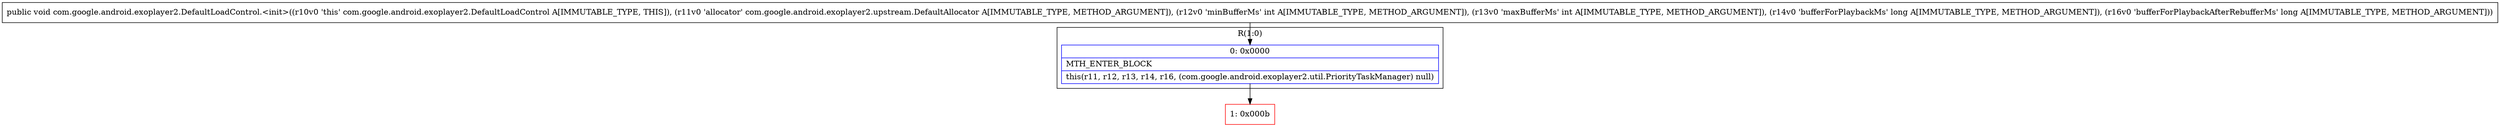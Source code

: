 digraph "CFG forcom.google.android.exoplayer2.DefaultLoadControl.\<init\>(Lcom\/google\/android\/exoplayer2\/upstream\/DefaultAllocator;IIJJ)V" {
subgraph cluster_Region_762646289 {
label = "R(1:0)";
node [shape=record,color=blue];
Node_0 [shape=record,label="{0\:\ 0x0000|MTH_ENTER_BLOCK\l|this(r11, r12, r13, r14, r16, (com.google.android.exoplayer2.util.PriorityTaskManager) null)\l}"];
}
Node_1 [shape=record,color=red,label="{1\:\ 0x000b}"];
MethodNode[shape=record,label="{public void com.google.android.exoplayer2.DefaultLoadControl.\<init\>((r10v0 'this' com.google.android.exoplayer2.DefaultLoadControl A[IMMUTABLE_TYPE, THIS]), (r11v0 'allocator' com.google.android.exoplayer2.upstream.DefaultAllocator A[IMMUTABLE_TYPE, METHOD_ARGUMENT]), (r12v0 'minBufferMs' int A[IMMUTABLE_TYPE, METHOD_ARGUMENT]), (r13v0 'maxBufferMs' int A[IMMUTABLE_TYPE, METHOD_ARGUMENT]), (r14v0 'bufferForPlaybackMs' long A[IMMUTABLE_TYPE, METHOD_ARGUMENT]), (r16v0 'bufferForPlaybackAfterRebufferMs' long A[IMMUTABLE_TYPE, METHOD_ARGUMENT])) }"];
MethodNode -> Node_0;
Node_0 -> Node_1;
}

